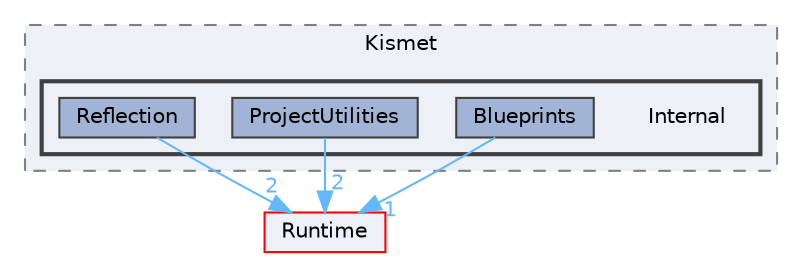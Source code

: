 digraph "Internal"
{
 // INTERACTIVE_SVG=YES
 // LATEX_PDF_SIZE
  bgcolor="transparent";
  edge [fontname=Helvetica,fontsize=10,labelfontname=Helvetica,labelfontsize=10];
  node [fontname=Helvetica,fontsize=10,shape=box,height=0.2,width=0.4];
  compound=true
  subgraph clusterdir_7e4ab89c7afb961388411a3a76513ebc {
    graph [ bgcolor="#edf0f7", pencolor="grey50", label="Kismet", fontname=Helvetica,fontsize=10 style="filled,dashed", URL="dir_7e4ab89c7afb961388411a3a76513ebc.html",tooltip=""]
  subgraph clusterdir_ebf67a10b86c6878f3748e0350738c80 {
    graph [ bgcolor="#edf0f7", pencolor="grey25", label="", fontname=Helvetica,fontsize=10 style="filled,bold", URL="dir_ebf67a10b86c6878f3748e0350738c80.html",tooltip=""]
    dir_ebf67a10b86c6878f3748e0350738c80 [shape=plaintext, label="Internal"];
  dir_1c8b4ed4f41168d21f4683b71caaa626 [label="Blueprints", fillcolor="#a2b4d6", color="grey25", style="filled", URL="dir_1c8b4ed4f41168d21f4683b71caaa626.html",tooltip=""];
  dir_97a6ad54d79bd076aa25444a63d8777f [label="ProjectUtilities", fillcolor="#a2b4d6", color="grey25", style="filled", URL="dir_97a6ad54d79bd076aa25444a63d8777f.html",tooltip=""];
  dir_14650efed32e4534d57bad4d3be049cf [label="Reflection", fillcolor="#a2b4d6", color="grey25", style="filled", URL="dir_14650efed32e4534d57bad4d3be049cf.html",tooltip=""];
  }
  }
  dir_7536b172fbd480bfd146a1b1acd6856b [label="Runtime", fillcolor="#edf0f7", color="red", style="filled", URL="dir_7536b172fbd480bfd146a1b1acd6856b.html",tooltip=""];
  dir_1c8b4ed4f41168d21f4683b71caaa626->dir_7536b172fbd480bfd146a1b1acd6856b [headlabel="1", labeldistance=1.5 headhref="dir_000110_000984.html" href="dir_000110_000984.html" color="steelblue1" fontcolor="steelblue1"];
  dir_97a6ad54d79bd076aa25444a63d8777f->dir_7536b172fbd480bfd146a1b1acd6856b [headlabel="2", labeldistance=1.5 headhref="dir_000777_000984.html" href="dir_000777_000984.html" color="steelblue1" fontcolor="steelblue1"];
  dir_14650efed32e4534d57bad4d3be049cf->dir_7536b172fbd480bfd146a1b1acd6856b [headlabel="2", labeldistance=1.5 headhref="dir_000955_000984.html" href="dir_000955_000984.html" color="steelblue1" fontcolor="steelblue1"];
}
